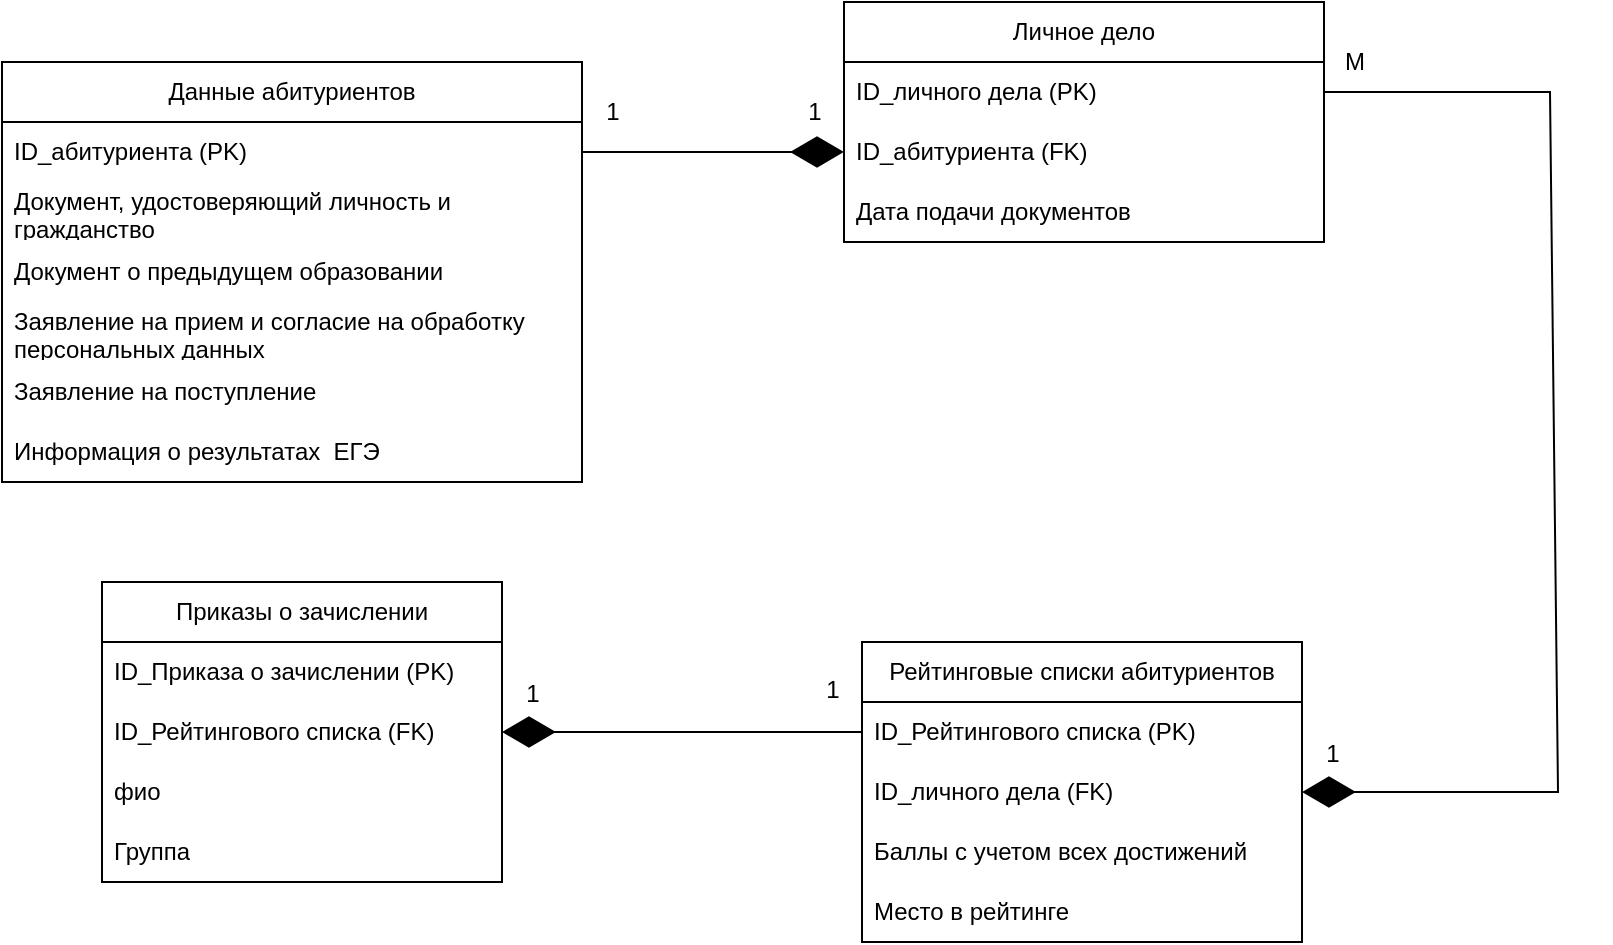 <mxfile version="21.0.6" type="device"><diagram name="Страница 1" id="xmCnuOY_cVMpqUi4pGsd"><mxGraphModel dx="1434" dy="756" grid="0" gridSize="10" guides="1" tooltips="1" connect="1" arrows="1" fold="1" page="0" pageScale="1" pageWidth="827" pageHeight="1169" math="0" shadow="0"><root><mxCell id="0"/><mxCell id="1" parent="0"/><mxCell id="jF14YDKHmT-YeTeZ6x4y-1" value="Данные абитуриентов" style="swimlane;fontStyle=0;childLayout=stackLayout;horizontal=1;startSize=30;horizontalStack=0;resizeParent=1;resizeParentMax=0;resizeLast=0;collapsible=1;marginBottom=0;whiteSpace=wrap;html=1;" parent="1" vertex="1"><mxGeometry x="30" y="90" width="290" height="210" as="geometry"><mxRectangle x="70" y="160" width="160" height="30" as="alternateBounds"/></mxGeometry></mxCell><mxCell id="jF14YDKHmT-YeTeZ6x4y-2" value="ID_абитуриента (PK)" style="text;strokeColor=none;fillColor=none;align=left;verticalAlign=middle;spacingLeft=4;spacingRight=4;overflow=hidden;points=[[0,0.5],[1,0.5]];portConstraint=eastwest;rotatable=0;whiteSpace=wrap;html=1;" parent="jF14YDKHmT-YeTeZ6x4y-1" vertex="1"><mxGeometry y="30" width="290" height="30" as="geometry"/></mxCell><mxCell id="jF14YDKHmT-YeTeZ6x4y-3" value="Документ, удостоверяющий личность и гражданство" style="text;strokeColor=none;fillColor=none;align=left;verticalAlign=middle;spacingLeft=4;spacingRight=4;overflow=hidden;points=[[0,0.5],[1,0.5]];portConstraint=eastwest;rotatable=0;whiteSpace=wrap;html=1;" parent="jF14YDKHmT-YeTeZ6x4y-1" vertex="1"><mxGeometry y="60" width="290" height="30" as="geometry"/></mxCell><mxCell id="6xV9j7oh3wlm4jMM93Bk-3" value="Документ о предыдущем образовании" style="text;strokeColor=none;fillColor=none;align=left;verticalAlign=middle;spacingLeft=4;spacingRight=4;overflow=hidden;points=[[0,0.5],[1,0.5]];portConstraint=eastwest;rotatable=0;whiteSpace=wrap;html=1;" parent="jF14YDKHmT-YeTeZ6x4y-1" vertex="1"><mxGeometry y="90" width="290" height="30" as="geometry"/></mxCell><mxCell id="jF14YDKHmT-YeTeZ6x4y-4" value="Заявление на прием и согласие на обработку персональных данных" style="text;strokeColor=none;fillColor=none;align=left;verticalAlign=middle;spacingLeft=4;spacingRight=4;overflow=hidden;points=[[0,0.5],[1,0.5]];portConstraint=eastwest;rotatable=0;whiteSpace=wrap;html=1;" parent="jF14YDKHmT-YeTeZ6x4y-1" vertex="1"><mxGeometry y="120" width="290" height="30" as="geometry"/></mxCell><mxCell id="6xV9j7oh3wlm4jMM93Bk-4" value="Заявление на поступление" style="text;strokeColor=none;fillColor=none;align=left;verticalAlign=middle;spacingLeft=4;spacingRight=4;overflow=hidden;points=[[0,0.5],[1,0.5]];portConstraint=eastwest;rotatable=0;whiteSpace=wrap;html=1;" parent="jF14YDKHmT-YeTeZ6x4y-1" vertex="1"><mxGeometry y="150" width="290" height="30" as="geometry"/></mxCell><mxCell id="6xV9j7oh3wlm4jMM93Bk-5" value="Информация о результатах&amp;nbsp; ЕГЭ" style="text;strokeColor=none;fillColor=none;align=left;verticalAlign=middle;spacingLeft=4;spacingRight=4;overflow=hidden;points=[[0,0.5],[1,0.5]];portConstraint=eastwest;rotatable=0;whiteSpace=wrap;html=1;" parent="jF14YDKHmT-YeTeZ6x4y-1" vertex="1"><mxGeometry y="180" width="290" height="30" as="geometry"/></mxCell><mxCell id="6xV9j7oh3wlm4jMM93Bk-6" value="Личное дело" style="swimlane;fontStyle=0;childLayout=stackLayout;horizontal=1;startSize=30;horizontalStack=0;resizeParent=1;resizeParentMax=0;resizeLast=0;collapsible=1;marginBottom=0;whiteSpace=wrap;html=1;" parent="1" vertex="1"><mxGeometry x="451" y="60" width="240" height="120" as="geometry"/></mxCell><mxCell id="6xV9j7oh3wlm4jMM93Bk-20" value="ID_личного дела (PK)" style="text;strokeColor=none;fillColor=none;align=left;verticalAlign=middle;spacingLeft=4;spacingRight=4;overflow=hidden;points=[[0,0.5],[1,0.5]];portConstraint=eastwest;rotatable=0;whiteSpace=wrap;html=1;" parent="6xV9j7oh3wlm4jMM93Bk-6" vertex="1"><mxGeometry y="30" width="240" height="30" as="geometry"/></mxCell><mxCell id="6xV9j7oh3wlm4jMM93Bk-21" value="ID_абитуриента (FK)" style="text;strokeColor=none;fillColor=none;align=left;verticalAlign=middle;spacingLeft=4;spacingRight=4;overflow=hidden;points=[[0,0.5],[1,0.5]];portConstraint=eastwest;rotatable=0;whiteSpace=wrap;html=1;" parent="6xV9j7oh3wlm4jMM93Bk-6" vertex="1"><mxGeometry y="60" width="240" height="30" as="geometry"/></mxCell><mxCell id="6xV9j7oh3wlm4jMM93Bk-8" value="Дата подачи документов" style="text;strokeColor=none;fillColor=none;align=left;verticalAlign=middle;spacingLeft=4;spacingRight=4;overflow=hidden;points=[[0,0.5],[1,0.5]];portConstraint=eastwest;rotatable=0;whiteSpace=wrap;html=1;" parent="6xV9j7oh3wlm4jMM93Bk-6" vertex="1"><mxGeometry y="90" width="240" height="30" as="geometry"/></mxCell><mxCell id="6xV9j7oh3wlm4jMM93Bk-11" value="Рейтинговые списки абитуриентов" style="swimlane;fontStyle=0;childLayout=stackLayout;horizontal=1;startSize=30;horizontalStack=0;resizeParent=1;resizeParentMax=0;resizeLast=0;collapsible=1;marginBottom=0;whiteSpace=wrap;html=1;" parent="1" vertex="1"><mxGeometry x="460" y="380" width="220" height="150" as="geometry"/></mxCell><mxCell id="6xV9j7oh3wlm4jMM93Bk-25" value="ID_Рейтингового списка (PK)" style="text;strokeColor=none;fillColor=none;align=left;verticalAlign=middle;spacingLeft=4;spacingRight=4;overflow=hidden;points=[[0,0.5],[1,0.5]];portConstraint=eastwest;rotatable=0;whiteSpace=wrap;html=1;" parent="6xV9j7oh3wlm4jMM93Bk-11" vertex="1"><mxGeometry y="30" width="220" height="30" as="geometry"/></mxCell><mxCell id="6xV9j7oh3wlm4jMM93Bk-12" value="ID_личного дела (FK)" style="text;strokeColor=none;fillColor=none;align=left;verticalAlign=middle;spacingLeft=4;spacingRight=4;overflow=hidden;points=[[0,0.5],[1,0.5]];portConstraint=eastwest;rotatable=0;whiteSpace=wrap;html=1;" parent="6xV9j7oh3wlm4jMM93Bk-11" vertex="1"><mxGeometry y="60" width="220" height="30" as="geometry"/></mxCell><mxCell id="6xV9j7oh3wlm4jMM93Bk-13" value="Баллы с учетом всех достижений" style="text;strokeColor=none;fillColor=none;align=left;verticalAlign=middle;spacingLeft=4;spacingRight=4;overflow=hidden;points=[[0,0.5],[1,0.5]];portConstraint=eastwest;rotatable=0;whiteSpace=wrap;html=1;" parent="6xV9j7oh3wlm4jMM93Bk-11" vertex="1"><mxGeometry y="90" width="220" height="30" as="geometry"/></mxCell><mxCell id="6xV9j7oh3wlm4jMM93Bk-14" value="Место в рейтинге" style="text;strokeColor=none;fillColor=none;align=left;verticalAlign=middle;spacingLeft=4;spacingRight=4;overflow=hidden;points=[[0,0.5],[1,0.5]];portConstraint=eastwest;rotatable=0;whiteSpace=wrap;html=1;" parent="6xV9j7oh3wlm4jMM93Bk-11" vertex="1"><mxGeometry y="120" width="220" height="30" as="geometry"/></mxCell><mxCell id="6xV9j7oh3wlm4jMM93Bk-15" value="Приказы о зачислении" style="swimlane;fontStyle=0;childLayout=stackLayout;horizontal=1;startSize=30;horizontalStack=0;resizeParent=1;resizeParentMax=0;resizeLast=0;collapsible=1;marginBottom=0;whiteSpace=wrap;html=1;" parent="1" vertex="1"><mxGeometry x="80" y="350" width="200" height="150" as="geometry"/></mxCell><mxCell id="6xV9j7oh3wlm4jMM93Bk-30" value="ID_Приказа о зачислении (PK)" style="text;strokeColor=none;fillColor=none;align=left;verticalAlign=middle;spacingLeft=4;spacingRight=4;overflow=hidden;points=[[0,0.5],[1,0.5]];portConstraint=eastwest;rotatable=0;whiteSpace=wrap;html=1;" parent="6xV9j7oh3wlm4jMM93Bk-15" vertex="1"><mxGeometry y="30" width="200" height="30" as="geometry"/></mxCell><mxCell id="6xV9j7oh3wlm4jMM93Bk-29" value="ID_Рейтингового списка (FK)" style="text;strokeColor=none;fillColor=none;align=left;verticalAlign=middle;spacingLeft=4;spacingRight=4;overflow=hidden;points=[[0,0.5],[1,0.5]];portConstraint=eastwest;rotatable=0;whiteSpace=wrap;html=1;" parent="6xV9j7oh3wlm4jMM93Bk-15" vertex="1"><mxGeometry y="60" width="200" height="30" as="geometry"/></mxCell><mxCell id="6xV9j7oh3wlm4jMM93Bk-16" value="фио" style="text;strokeColor=none;fillColor=none;align=left;verticalAlign=middle;spacingLeft=4;spacingRight=4;overflow=hidden;points=[[0,0.5],[1,0.5]];portConstraint=eastwest;rotatable=0;whiteSpace=wrap;html=1;" parent="6xV9j7oh3wlm4jMM93Bk-15" vertex="1"><mxGeometry y="90" width="200" height="30" as="geometry"/></mxCell><mxCell id="6xV9j7oh3wlm4jMM93Bk-17" value="Группа" style="text;strokeColor=none;fillColor=none;align=left;verticalAlign=middle;spacingLeft=4;spacingRight=4;overflow=hidden;points=[[0,0.5],[1,0.5]];portConstraint=eastwest;rotatable=0;whiteSpace=wrap;html=1;" parent="6xV9j7oh3wlm4jMM93Bk-15" vertex="1"><mxGeometry y="120" width="200" height="30" as="geometry"/></mxCell><mxCell id="6xV9j7oh3wlm4jMM93Bk-19" value="" style="endArrow=diamondThin;endFill=1;endSize=24;html=1;rounded=0;exitX=1;exitY=0.5;exitDx=0;exitDy=0;entryX=0;entryY=0.5;entryDx=0;entryDy=0;" parent="1" source="jF14YDKHmT-YeTeZ6x4y-2" edge="1" target="6xV9j7oh3wlm4jMM93Bk-21"><mxGeometry width="160" relative="1" as="geometry"><mxPoint x="437" y="-93" as="sourcePoint"/><mxPoint x="438" y="135" as="targetPoint"/></mxGeometry></mxCell><mxCell id="6xV9j7oh3wlm4jMM93Bk-22" value="" style="endArrow=diamondThin;endFill=1;endSize=24;html=1;rounded=0;entryX=1;entryY=0.5;entryDx=0;entryDy=0;exitX=1;exitY=0.5;exitDx=0;exitDy=0;" parent="1" source="6xV9j7oh3wlm4jMM93Bk-20" target="6xV9j7oh3wlm4jMM93Bk-12" edge="1"><mxGeometry width="160" relative="1" as="geometry"><mxPoint x="250" y="350" as="sourcePoint"/><mxPoint x="410" y="350" as="targetPoint"/><Array as="points"><mxPoint x="804" y="105"/><mxPoint x="808" y="455"/></Array></mxGeometry></mxCell><mxCell id="6xV9j7oh3wlm4jMM93Bk-23" value="1" style="text;html=1;align=center;verticalAlign=middle;resizable=0;points=[];autosize=1;strokeColor=none;fillColor=none;" parent="1" vertex="1"><mxGeometry x="320" y="100" width="30" height="30" as="geometry"/></mxCell><mxCell id="6xV9j7oh3wlm4jMM93Bk-24" value="1" style="text;html=1;align=center;verticalAlign=middle;resizable=0;points=[];autosize=1;strokeColor=none;fillColor=none;" parent="1" vertex="1"><mxGeometry x="421" y="100" width="30" height="30" as="geometry"/></mxCell><mxCell id="6xV9j7oh3wlm4jMM93Bk-26" value="M" style="text;html=1;align=center;verticalAlign=middle;resizable=0;points=[];autosize=1;strokeColor=none;fillColor=none;" parent="1" vertex="1"><mxGeometry x="691" y="75" width="30" height="30" as="geometry"/></mxCell><mxCell id="6xV9j7oh3wlm4jMM93Bk-27" value="1" style="text;html=1;align=center;verticalAlign=middle;resizable=0;points=[];autosize=1;strokeColor=none;fillColor=none;" parent="1" vertex="1"><mxGeometry x="680" y="421" width="30" height="30" as="geometry"/></mxCell><mxCell id="6xV9j7oh3wlm4jMM93Bk-28" value="" style="endArrow=diamondThin;endFill=1;endSize=24;html=1;rounded=0;exitX=0;exitY=0.5;exitDx=0;exitDy=0;entryX=1;entryY=0.5;entryDx=0;entryDy=0;" parent="1" source="6xV9j7oh3wlm4jMM93Bk-25" target="6xV9j7oh3wlm4jMM93Bk-29" edge="1"><mxGeometry width="160" relative="1" as="geometry"><mxPoint x="427" y="501" as="sourcePoint"/><mxPoint x="312" y="386" as="targetPoint"/></mxGeometry></mxCell><mxCell id="6xV9j7oh3wlm4jMM93Bk-31" value="1" style="text;html=1;align=center;verticalAlign=middle;resizable=0;points=[];autosize=1;strokeColor=none;fillColor=none;" parent="1" vertex="1"><mxGeometry x="280" y="391" width="30" height="30" as="geometry"/></mxCell><mxCell id="6xV9j7oh3wlm4jMM93Bk-32" value="1" style="text;html=1;align=center;verticalAlign=middle;resizable=0;points=[];autosize=1;strokeColor=none;fillColor=none;" parent="1" vertex="1"><mxGeometry x="430" y="389" width="30" height="30" as="geometry"/></mxCell></root></mxGraphModel></diagram></mxfile>